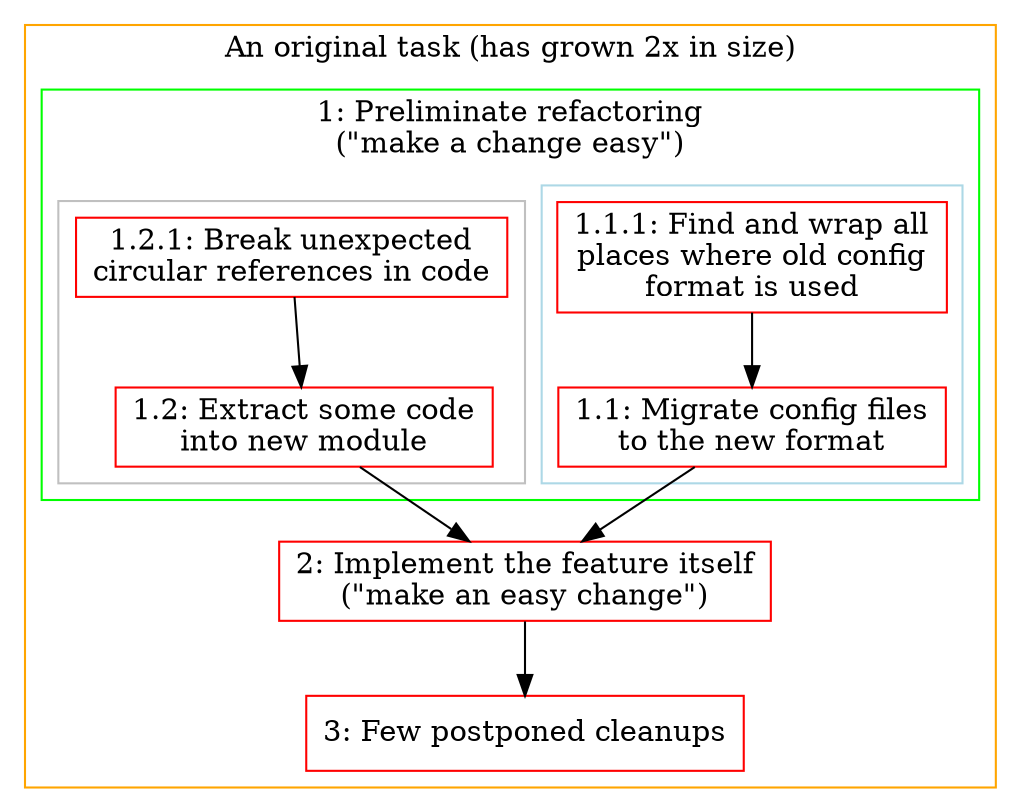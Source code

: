 digraph g {
node [shape=box, color=red];
edge [color=black];
subgraph cluster_0 {
    color=orange;
    label = "An original task (has grown 2x in size)";
    subgraph cluster_1 {
        color = green;
        label="1: Preliminate refactoring
(&quot;make a change easy&quot;)";

        subgraph cluster_2 {
            label = "";
            color = lightblue;
            6 [label="1.1: Migrate config files
to the new format"];
            7 [label="1.1.1: Find and wrap all
places where old config
format is used"];
            7 -> 6;
        }

        subgraph cluster_3 {
            color = grey;
            label = "";
            5 [label="1.2: Extract some code
into new module"];
            8 [label="1.2.1: Break unexpected
circular references in code"];
            8 -> 5;
        }
    }
3 [label="2: Implement the feature itself
(&quot;make an easy change&quot;)"];
4 [label="3: Few postponed cleanups"];
3 -> 4;
5 -> 3;
6 -> 3;
}
}
